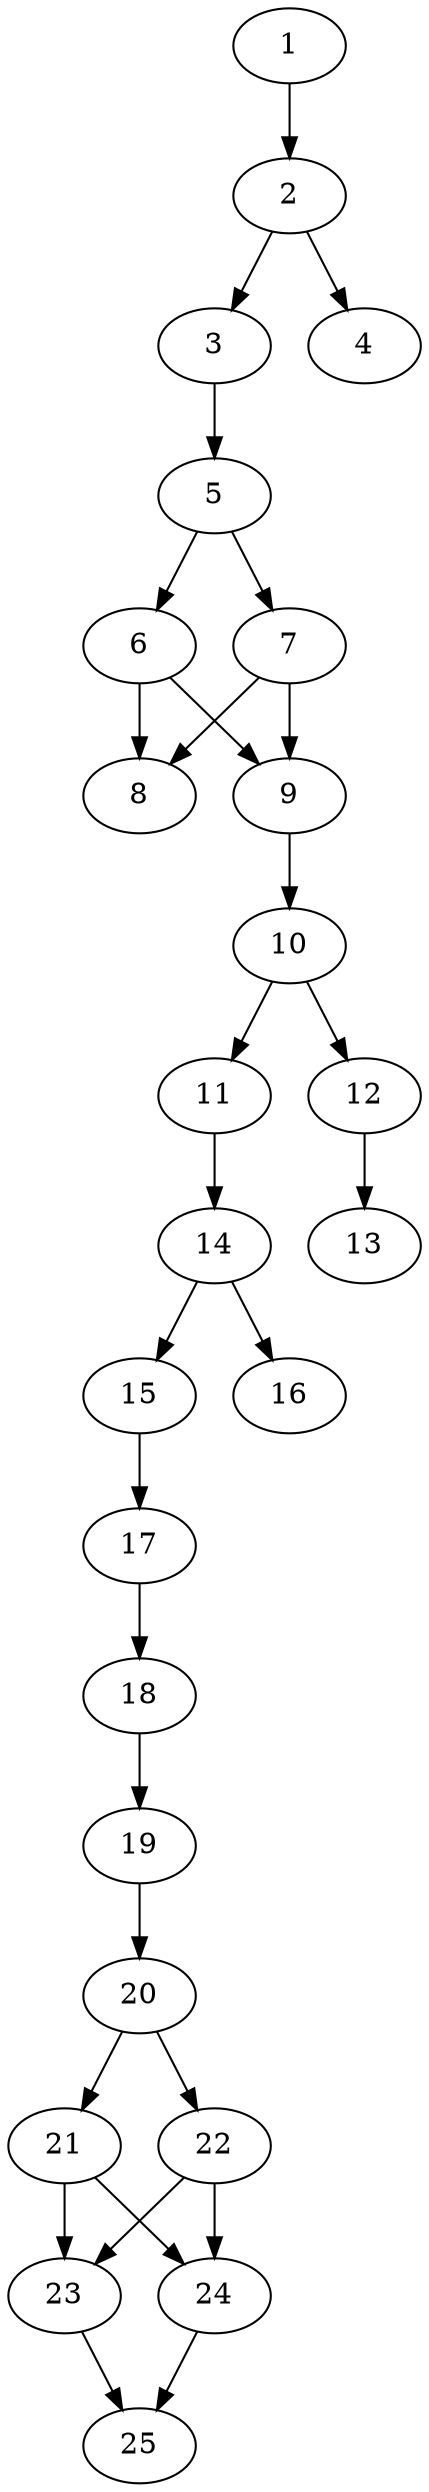 // DAG automatically generated by daggen at Thu Oct  3 14:00:39 2019
// ./daggen --dot -n 25 --ccr 0.3 --fat 0.3 --regular 0.7 --density 0.7 --mindata 5242880 --maxdata 52428800 
digraph G {
  1 [size="137103360", alpha="0.04", expect_size="41131008"] 
  1 -> 2 [size ="41131008"]
  2 [size="135775573", alpha="0.15", expect_size="40732672"] 
  2 -> 3 [size ="40732672"]
  2 -> 4 [size ="40732672"]
  3 [size="109530453", alpha="0.07", expect_size="32859136"] 
  3 -> 5 [size ="32859136"]
  4 [size="21790720", alpha="0.18", expect_size="6537216"] 
  5 [size="52343467", alpha="0.03", expect_size="15703040"] 
  5 -> 6 [size ="15703040"]
  5 -> 7 [size ="15703040"]
  6 [size="110803627", alpha="0.05", expect_size="33241088"] 
  6 -> 8 [size ="33241088"]
  6 -> 9 [size ="33241088"]
  7 [size="75735040", alpha="0.15", expect_size="22720512"] 
  7 -> 8 [size ="22720512"]
  7 -> 9 [size ="22720512"]
  8 [size="67020800", alpha="0.13", expect_size="20106240"] 
  9 [size="115790507", alpha="0.18", expect_size="34737152"] 
  9 -> 10 [size ="34737152"]
  10 [size="153361067", alpha="0.18", expect_size="46008320"] 
  10 -> 11 [size ="46008320"]
  10 -> 12 [size ="46008320"]
  11 [size="73680213", alpha="0.16", expect_size="22104064"] 
  11 -> 14 [size ="22104064"]
  12 [size="107093333", alpha="0.08", expect_size="32128000"] 
  12 -> 13 [size ="32128000"]
  13 [size="69311147", alpha="0.12", expect_size="20793344"] 
  14 [size="123207680", alpha="0.19", expect_size="36962304"] 
  14 -> 15 [size ="36962304"]
  14 -> 16 [size ="36962304"]
  15 [size="111080107", alpha="0.11", expect_size="33324032"] 
  15 -> 17 [size ="33324032"]
  16 [size="132744533", alpha="0.19", expect_size="39823360"] 
  17 [size="17616213", alpha="0.01", expect_size="5284864"] 
  17 -> 18 [size ="5284864"]
  18 [size="132471467", alpha="0.15", expect_size="39741440"] 
  18 -> 19 [size ="39741440"]
  19 [size="77206187", alpha="0.17", expect_size="23161856"] 
  19 -> 20 [size ="23161856"]
  20 [size="64453973", alpha="0.15", expect_size="19336192"] 
  20 -> 21 [size ="19336192"]
  20 -> 22 [size ="19336192"]
  21 [size="47192747", alpha="0.08", expect_size="14157824"] 
  21 -> 23 [size ="14157824"]
  21 -> 24 [size ="14157824"]
  22 [size="173779627", alpha="0.16", expect_size="52133888"] 
  22 -> 23 [size ="52133888"]
  22 -> 24 [size ="52133888"]
  23 [size="82571947", alpha="0.16", expect_size="24771584"] 
  23 -> 25 [size ="24771584"]
  24 [size="20247893", alpha="0.16", expect_size="6074368"] 
  24 -> 25 [size ="6074368"]
  25 [size="170830507", alpha="0.00", expect_size="51249152"] 
}
